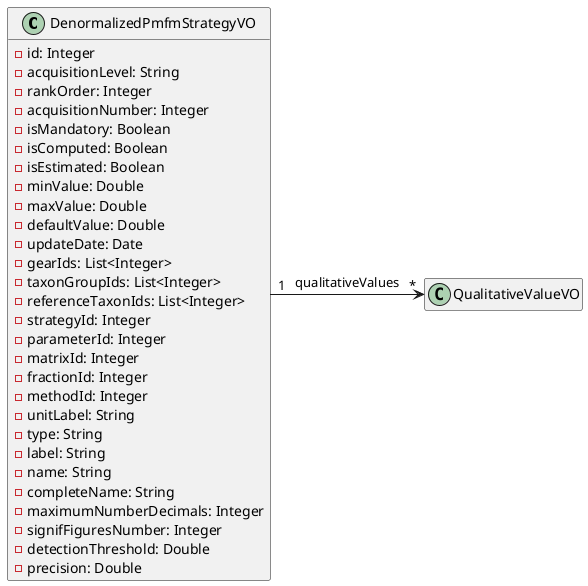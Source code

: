 @startuml
hide empty members

class DenormalizedPmfmStrategyVO {
    - id: Integer
    - acquisitionLevel: String
    - rankOrder: Integer
    - acquisitionNumber: Integer
    - isMandatory: Boolean
    - isComputed: Boolean
    - isEstimated: Boolean
    - minValue: Double
    - maxValue: Double
    - defaultValue: Double
    - updateDate: Date
    - gearIds: List<Integer>
    - taxonGroupIds: List<Integer>
    - referenceTaxonIds: List<Integer>
    - strategyId: Integer
    - parameterId: Integer
    - matrixId: Integer
    - fractionId: Integer
    - methodId: Integer
    - unitLabel: String
    - type: String
    - label: String
    - name: String
    - completeName: String
    - maximumNumberDecimals: Integer
    - signifFiguresNumber: Integer
    - detectionThreshold: Double
    - precision: Double
}

DenormalizedPmfmStrategyVO "1" -right-> " *" QualitativeValueVO: "  qualitativeValues  "

@enduml
